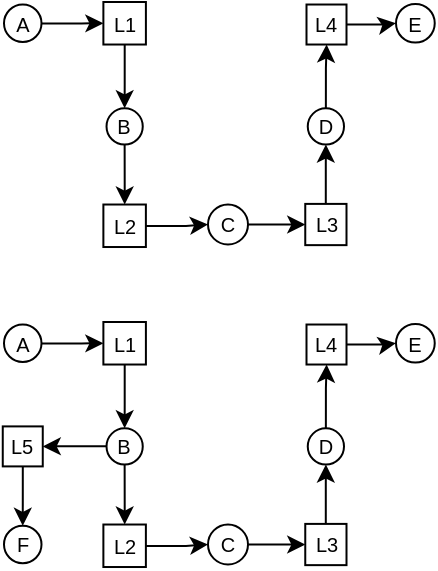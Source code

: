 <mxfile version="26.1.0">
  <diagram name="Page-1" id="N9sTalgaNJs5XKEDTspN">
    <mxGraphModel dx="-58" dy="311" grid="1" gridSize="10" guides="1" tooltips="1" connect="1" arrows="1" fold="1" page="1" pageScale="1" pageWidth="226" pageHeight="300" math="0" shadow="0">
      <root>
        <mxCell id="0" />
        <mxCell id="1" parent="0" />
        <mxCell id="Uw4GRh0StcFXyU0OGhcB-20" style="edgeStyle=orthogonalEdgeStyle;rounded=0;orthogonalLoop=1;jettySize=auto;html=1;entryX=0.5;entryY=0;entryDx=0;entryDy=0;" parent="1" source="Uw4GRh0StcFXyU0OGhcB-2" target="Uw4GRh0StcFXyU0OGhcB-16" edge="1">
          <mxGeometry relative="1" as="geometry" />
        </mxCell>
        <mxCell id="Uw4GRh0StcFXyU0OGhcB-2" value="&lt;font style=&quot;font-size: 10px;&quot;&gt;L1&lt;/font&gt;" style="whiteSpace=wrap;html=1;aspect=fixed;" parent="1" vertex="1">
          <mxGeometry x="506.69" y="11" width="21.26" height="21.26" as="geometry" />
        </mxCell>
        <mxCell id="Uw4GRh0StcFXyU0OGhcB-19" style="edgeStyle=orthogonalEdgeStyle;rounded=0;orthogonalLoop=1;jettySize=auto;html=1;entryX=0;entryY=0.5;entryDx=0;entryDy=0;" parent="1" source="Uw4GRh0StcFXyU0OGhcB-7" target="Uw4GRh0StcFXyU0OGhcB-2" edge="1">
          <mxGeometry relative="1" as="geometry" />
        </mxCell>
        <mxCell id="Uw4GRh0StcFXyU0OGhcB-7" value="&lt;font style=&quot;font-size: 10px;&quot;&gt;A&lt;/font&gt;" style="ellipse;whiteSpace=wrap;html=1;aspect=fixed;" parent="1" vertex="1">
          <mxGeometry x="457" y="12.25" width="18.75" height="18.75" as="geometry" />
        </mxCell>
        <mxCell id="Uw4GRh0StcFXyU0OGhcB-26" style="edgeStyle=orthogonalEdgeStyle;rounded=0;orthogonalLoop=1;jettySize=auto;html=1;" parent="1" source="Uw4GRh0StcFXyU0OGhcB-11" target="Uw4GRh0StcFXyU0OGhcB-18" edge="1">
          <mxGeometry relative="1" as="geometry" />
        </mxCell>
        <mxCell id="Uw4GRh0StcFXyU0OGhcB-11" value="&lt;font style=&quot;font-size: 10px;&quot;&gt;L4&lt;/font&gt;" style="whiteSpace=wrap;html=1;aspect=fixed;" parent="1" vertex="1">
          <mxGeometry x="608.25" y="12.26" width="20" height="20" as="geometry" />
        </mxCell>
        <mxCell id="Uw4GRh0StcFXyU0OGhcB-22" style="edgeStyle=orthogonalEdgeStyle;rounded=0;orthogonalLoop=1;jettySize=auto;html=1;" parent="1" source="Uw4GRh0StcFXyU0OGhcB-12" target="Uw4GRh0StcFXyU0OGhcB-17" edge="1">
          <mxGeometry relative="1" as="geometry" />
        </mxCell>
        <mxCell id="Uw4GRh0StcFXyU0OGhcB-12" value="&lt;font style=&quot;font-size: 10px;&quot;&gt;L2&lt;/font&gt;" style="whiteSpace=wrap;html=1;aspect=fixed;" parent="1" vertex="1">
          <mxGeometry x="506.69" y="112.26" width="21.25" height="21.25" as="geometry" />
        </mxCell>
        <mxCell id="Uw4GRh0StcFXyU0OGhcB-24" style="edgeStyle=orthogonalEdgeStyle;rounded=0;orthogonalLoop=1;jettySize=auto;html=1;" parent="1" source="Uw4GRh0StcFXyU0OGhcB-13" target="Uw4GRh0StcFXyU0OGhcB-15" edge="1">
          <mxGeometry relative="1" as="geometry" />
        </mxCell>
        <mxCell id="Uw4GRh0StcFXyU0OGhcB-13" value="&lt;font style=&quot;font-size: 10px;&quot;&gt;L3&lt;/font&gt;" style="whiteSpace=wrap;html=1;aspect=fixed;" parent="1" vertex="1">
          <mxGeometry x="607.63" y="111.95" width="20.62" height="20.62" as="geometry" />
        </mxCell>
        <mxCell id="Uw4GRh0StcFXyU0OGhcB-25" style="edgeStyle=orthogonalEdgeStyle;rounded=0;orthogonalLoop=1;jettySize=auto;html=1;" parent="1" source="Uw4GRh0StcFXyU0OGhcB-15" target="Uw4GRh0StcFXyU0OGhcB-11" edge="1">
          <mxGeometry relative="1" as="geometry" />
        </mxCell>
        <mxCell id="Uw4GRh0StcFXyU0OGhcB-15" value="&lt;font style=&quot;font-size: 10px;&quot;&gt;D&lt;/font&gt;" style="ellipse;whiteSpace=wrap;html=1;aspect=fixed;" parent="1" vertex="1">
          <mxGeometry x="608.88" y="64.14" width="18.12" height="18.12" as="geometry" />
        </mxCell>
        <mxCell id="Uw4GRh0StcFXyU0OGhcB-27" style="edgeStyle=orthogonalEdgeStyle;rounded=0;orthogonalLoop=1;jettySize=auto;html=1;" parent="1" source="Uw4GRh0StcFXyU0OGhcB-16" target="Uw4GRh0StcFXyU0OGhcB-12" edge="1">
          <mxGeometry relative="1" as="geometry" />
        </mxCell>
        <mxCell id="Uw4GRh0StcFXyU0OGhcB-16" value="&lt;font style=&quot;font-size: 10px;&quot;&gt;B&lt;/font&gt;" style="ellipse;whiteSpace=wrap;html=1;aspect=fixed;" parent="1" vertex="1">
          <mxGeometry x="508.26" y="64.14" width="18.12" height="18.12" as="geometry" />
        </mxCell>
        <mxCell id="Uw4GRh0StcFXyU0OGhcB-23" style="edgeStyle=orthogonalEdgeStyle;rounded=0;orthogonalLoop=1;jettySize=auto;html=1;" parent="1" source="Uw4GRh0StcFXyU0OGhcB-17" target="Uw4GRh0StcFXyU0OGhcB-13" edge="1">
          <mxGeometry relative="1" as="geometry" />
        </mxCell>
        <mxCell id="Uw4GRh0StcFXyU0OGhcB-17" value="&lt;font style=&quot;font-size: 10px;&quot;&gt;C&lt;/font&gt;" style="ellipse;whiteSpace=wrap;html=1;aspect=fixed;" parent="1" vertex="1">
          <mxGeometry x="559" y="112.26" width="20" height="20" as="geometry" />
        </mxCell>
        <mxCell id="Uw4GRh0StcFXyU0OGhcB-18" value="&lt;font style=&quot;font-size: 10px;&quot;&gt;E&lt;/font&gt;" style="ellipse;whiteSpace=wrap;html=1;aspect=fixed;" parent="1" vertex="1">
          <mxGeometry x="653" y="11.94" width="19.37" height="19.37" as="geometry" />
        </mxCell>
        <mxCell id="XycjLeOscUfnSwj_mOA--1" style="edgeStyle=orthogonalEdgeStyle;rounded=0;orthogonalLoop=1;jettySize=auto;html=1;entryX=0.5;entryY=0;entryDx=0;entryDy=0;" edge="1" parent="1" source="XycjLeOscUfnSwj_mOA--2" target="XycjLeOscUfnSwj_mOA--14">
          <mxGeometry relative="1" as="geometry" />
        </mxCell>
        <mxCell id="XycjLeOscUfnSwj_mOA--2" value="&lt;font style=&quot;font-size: 10px;&quot;&gt;L1&lt;/font&gt;" style="whiteSpace=wrap;html=1;aspect=fixed;" vertex="1" parent="1">
          <mxGeometry x="506.69" y="171" width="21.26" height="21.26" as="geometry" />
        </mxCell>
        <mxCell id="XycjLeOscUfnSwj_mOA--3" style="edgeStyle=orthogonalEdgeStyle;rounded=0;orthogonalLoop=1;jettySize=auto;html=1;entryX=0;entryY=0.5;entryDx=0;entryDy=0;" edge="1" parent="1" source="XycjLeOscUfnSwj_mOA--4" target="XycjLeOscUfnSwj_mOA--2">
          <mxGeometry relative="1" as="geometry" />
        </mxCell>
        <mxCell id="XycjLeOscUfnSwj_mOA--4" value="&lt;font style=&quot;font-size: 10px;&quot;&gt;A&lt;/font&gt;" style="ellipse;whiteSpace=wrap;html=1;aspect=fixed;" vertex="1" parent="1">
          <mxGeometry x="457" y="172.25" width="18.75" height="18.75" as="geometry" />
        </mxCell>
        <mxCell id="XycjLeOscUfnSwj_mOA--5" style="edgeStyle=orthogonalEdgeStyle;rounded=0;orthogonalLoop=1;jettySize=auto;html=1;" edge="1" parent="1" source="XycjLeOscUfnSwj_mOA--6" target="XycjLeOscUfnSwj_mOA--17">
          <mxGeometry relative="1" as="geometry" />
        </mxCell>
        <mxCell id="XycjLeOscUfnSwj_mOA--6" value="&lt;font style=&quot;font-size: 10px;&quot;&gt;L4&lt;/font&gt;" style="whiteSpace=wrap;html=1;aspect=fixed;" vertex="1" parent="1">
          <mxGeometry x="608.25" y="172.26" width="20" height="20" as="geometry" />
        </mxCell>
        <mxCell id="XycjLeOscUfnSwj_mOA--7" style="edgeStyle=orthogonalEdgeStyle;rounded=0;orthogonalLoop=1;jettySize=auto;html=1;" edge="1" parent="1" source="XycjLeOscUfnSwj_mOA--8" target="XycjLeOscUfnSwj_mOA--16">
          <mxGeometry relative="1" as="geometry" />
        </mxCell>
        <mxCell id="XycjLeOscUfnSwj_mOA--8" value="&lt;font style=&quot;font-size: 10px;&quot;&gt;L2&lt;/font&gt;" style="whiteSpace=wrap;html=1;aspect=fixed;" vertex="1" parent="1">
          <mxGeometry x="506.69" y="272.26" width="21.25" height="21.25" as="geometry" />
        </mxCell>
        <mxCell id="XycjLeOscUfnSwj_mOA--9" style="edgeStyle=orthogonalEdgeStyle;rounded=0;orthogonalLoop=1;jettySize=auto;html=1;" edge="1" parent="1" source="XycjLeOscUfnSwj_mOA--10" target="XycjLeOscUfnSwj_mOA--12">
          <mxGeometry relative="1" as="geometry" />
        </mxCell>
        <mxCell id="XycjLeOscUfnSwj_mOA--10" value="&lt;font style=&quot;font-size: 10px;&quot;&gt;L3&lt;/font&gt;" style="whiteSpace=wrap;html=1;aspect=fixed;" vertex="1" parent="1">
          <mxGeometry x="607.63" y="271.95" width="20.62" height="20.62" as="geometry" />
        </mxCell>
        <mxCell id="XycjLeOscUfnSwj_mOA--11" style="edgeStyle=orthogonalEdgeStyle;rounded=0;orthogonalLoop=1;jettySize=auto;html=1;" edge="1" parent="1" source="XycjLeOscUfnSwj_mOA--12" target="XycjLeOscUfnSwj_mOA--6">
          <mxGeometry relative="1" as="geometry" />
        </mxCell>
        <mxCell id="XycjLeOscUfnSwj_mOA--12" value="&lt;font style=&quot;font-size: 10px;&quot;&gt;D&lt;/font&gt;" style="ellipse;whiteSpace=wrap;html=1;aspect=fixed;" vertex="1" parent="1">
          <mxGeometry x="608.88" y="224.14" width="18.12" height="18.12" as="geometry" />
        </mxCell>
        <mxCell id="XycjLeOscUfnSwj_mOA--13" style="edgeStyle=orthogonalEdgeStyle;rounded=0;orthogonalLoop=1;jettySize=auto;html=1;" edge="1" parent="1" source="XycjLeOscUfnSwj_mOA--14" target="XycjLeOscUfnSwj_mOA--8">
          <mxGeometry relative="1" as="geometry" />
        </mxCell>
        <mxCell id="XycjLeOscUfnSwj_mOA--19" value="" style="edgeStyle=orthogonalEdgeStyle;rounded=0;orthogonalLoop=1;jettySize=auto;html=1;" edge="1" parent="1" source="XycjLeOscUfnSwj_mOA--14" target="XycjLeOscUfnSwj_mOA--18">
          <mxGeometry relative="1" as="geometry" />
        </mxCell>
        <mxCell id="XycjLeOscUfnSwj_mOA--14" value="&lt;font style=&quot;font-size: 10px;&quot;&gt;B&lt;/font&gt;" style="ellipse;whiteSpace=wrap;html=1;aspect=fixed;" vertex="1" parent="1">
          <mxGeometry x="508.26" y="224.14" width="18.12" height="18.12" as="geometry" />
        </mxCell>
        <mxCell id="XycjLeOscUfnSwj_mOA--15" style="edgeStyle=orthogonalEdgeStyle;rounded=0;orthogonalLoop=1;jettySize=auto;html=1;" edge="1" parent="1" source="XycjLeOscUfnSwj_mOA--16" target="XycjLeOscUfnSwj_mOA--10">
          <mxGeometry relative="1" as="geometry" />
        </mxCell>
        <mxCell id="XycjLeOscUfnSwj_mOA--16" value="&lt;font style=&quot;font-size: 10px;&quot;&gt;C&lt;/font&gt;" style="ellipse;whiteSpace=wrap;html=1;aspect=fixed;" vertex="1" parent="1">
          <mxGeometry x="559" y="272.26" width="20" height="20" as="geometry" />
        </mxCell>
        <mxCell id="XycjLeOscUfnSwj_mOA--17" value="&lt;font style=&quot;font-size: 10px;&quot;&gt;E&lt;/font&gt;" style="ellipse;whiteSpace=wrap;html=1;aspect=fixed;" vertex="1" parent="1">
          <mxGeometry x="653" y="171.94" width="19.37" height="19.37" as="geometry" />
        </mxCell>
        <mxCell id="XycjLeOscUfnSwj_mOA--21" value="" style="edgeStyle=orthogonalEdgeStyle;rounded=0;orthogonalLoop=1;jettySize=auto;html=1;" edge="1" parent="1" source="XycjLeOscUfnSwj_mOA--18" target="XycjLeOscUfnSwj_mOA--20">
          <mxGeometry relative="1" as="geometry" />
        </mxCell>
        <mxCell id="XycjLeOscUfnSwj_mOA--18" value="&lt;font style=&quot;font-size: 10px;&quot;&gt;L5&lt;/font&gt;" style="whiteSpace=wrap;html=1;aspect=fixed;" vertex="1" parent="1">
          <mxGeometry x="456.38" y="223.2" width="20" height="20" as="geometry" />
        </mxCell>
        <mxCell id="XycjLeOscUfnSwj_mOA--20" value="&lt;font style=&quot;font-size: 10px;&quot;&gt;F&lt;/font&gt;" style="ellipse;whiteSpace=wrap;html=1;aspect=fixed;" vertex="1" parent="1">
          <mxGeometry x="457" y="272.89" width="18.75" height="18.75" as="geometry" />
        </mxCell>
      </root>
    </mxGraphModel>
  </diagram>
</mxfile>
